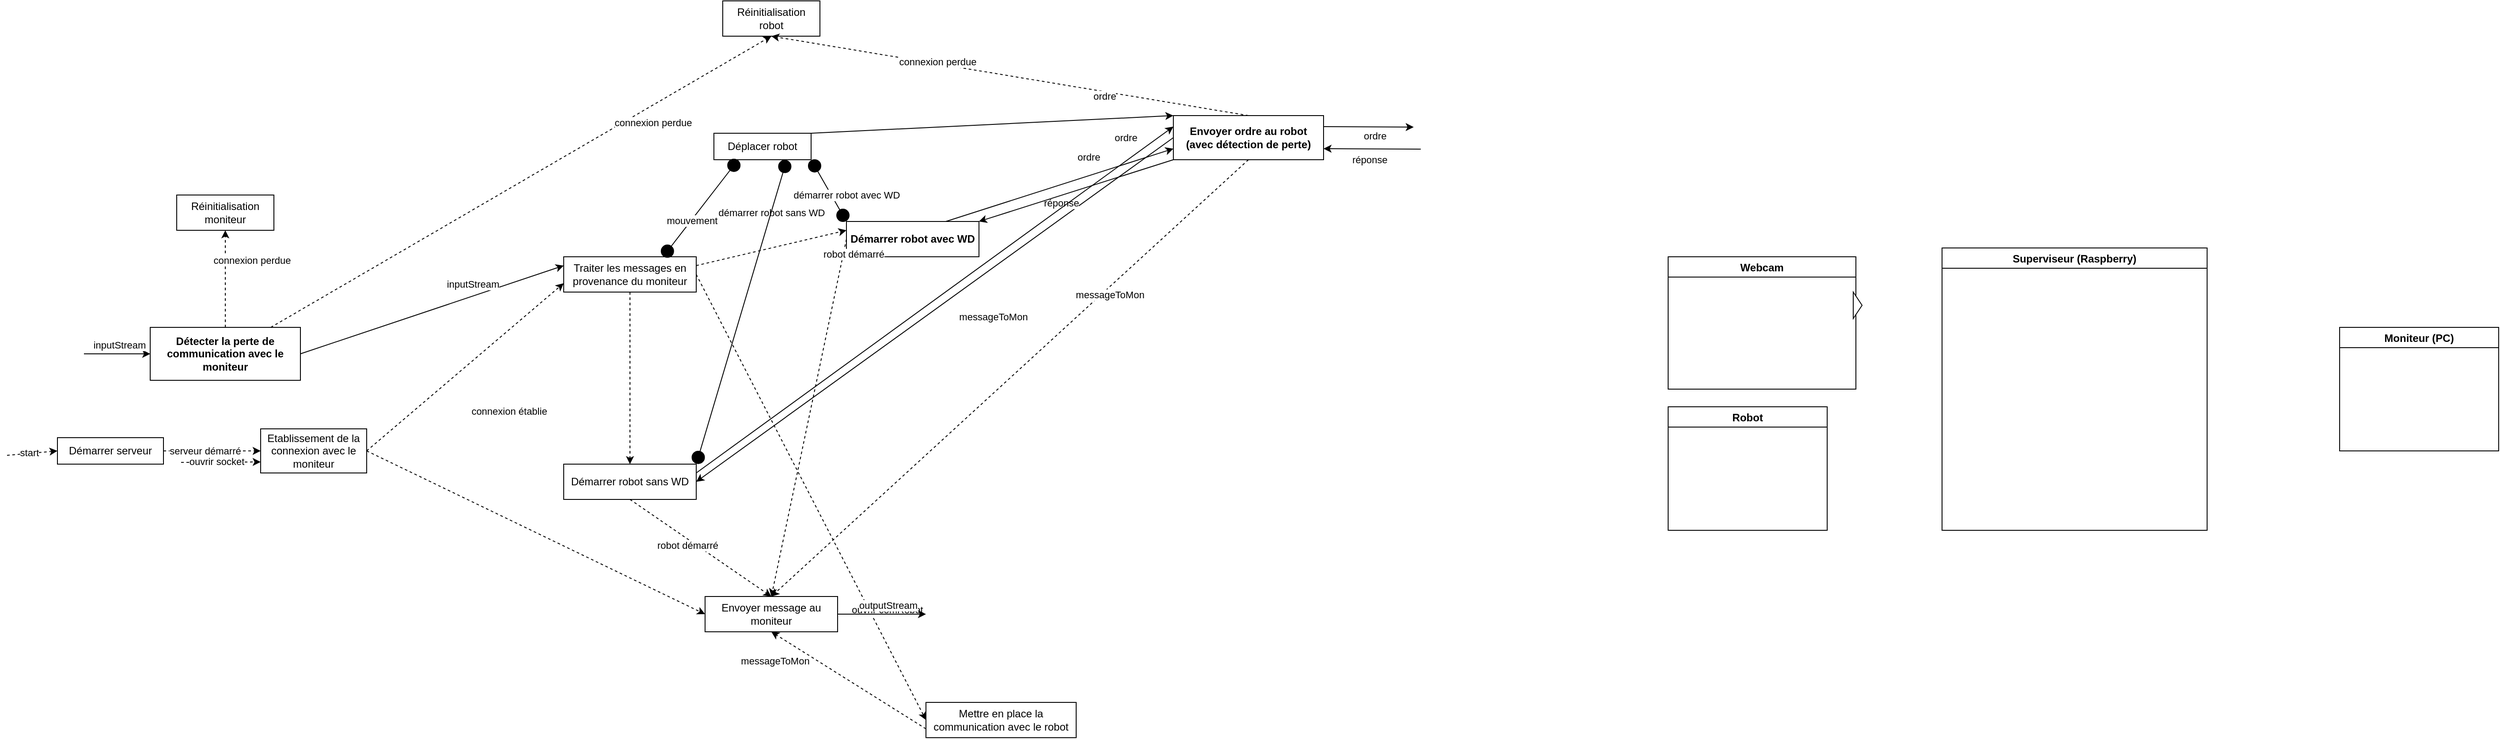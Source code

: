 <mxfile version="16.5.3" type="github">
  <diagram id="CIw4tXAHv_-aNhbZJtuN" name="Page-1">
    <mxGraphModel dx="1466" dy="874" grid="1" gridSize="10" guides="1" tooltips="1" connect="1" arrows="1" fold="1" page="0" pageScale="1" pageWidth="827" pageHeight="1169" math="0" shadow="0">
      <root>
        <mxCell id="0" />
        <mxCell id="1" parent="0" />
        <mxCell id="5DaIw1ma8Wy_vV2Rz7nk-1" value="Démarrer serveur" style="rounded=0;whiteSpace=wrap;html=1;" parent="1" vertex="1">
          <mxGeometry x="-73" y="315" width="120" height="30" as="geometry" />
        </mxCell>
        <mxCell id="5DaIw1ma8Wy_vV2Rz7nk-2" value="Etablissement de la connexion avec le moniteur" style="rounded=0;whiteSpace=wrap;html=1;" parent="1" vertex="1">
          <mxGeometry x="157" y="305" width="120" height="50" as="geometry" />
        </mxCell>
        <mxCell id="5DaIw1ma8Wy_vV2Rz7nk-3" value="Traiter les messages en provenance du moniteur" style="rounded=0;whiteSpace=wrap;html=1;" parent="1" vertex="1">
          <mxGeometry x="500" y="110" width="150" height="40" as="geometry" />
        </mxCell>
        <mxCell id="5DaIw1ma8Wy_vV2Rz7nk-4" value="Démarrer robot sans WD" style="rounded=0;whiteSpace=wrap;html=1;" parent="1" vertex="1">
          <mxGeometry x="500" y="345" width="150" height="40" as="geometry" />
        </mxCell>
        <mxCell id="5DaIw1ma8Wy_vV2Rz7nk-5" value="Mettre en place la communication avec le robot" style="rounded=0;whiteSpace=wrap;html=1;" parent="1" vertex="1">
          <mxGeometry x="910" y="615" width="170" height="40" as="geometry" />
        </mxCell>
        <mxCell id="5DaIw1ma8Wy_vV2Rz7nk-6" value="Envoyer message au moniteur" style="rounded=0;whiteSpace=wrap;html=1;" parent="1" vertex="1">
          <mxGeometry x="660" y="495" width="150" height="40" as="geometry" />
        </mxCell>
        <mxCell id="5DaIw1ma8Wy_vV2Rz7nk-7" value="Déplacer robot" style="rounded=0;whiteSpace=wrap;html=1;" parent="1" vertex="1">
          <mxGeometry x="670" y="-30" width="110" height="30" as="geometry" />
        </mxCell>
        <mxCell id="5DaIw1ma8Wy_vV2Rz7nk-9" value="" style="html=1;labelBackgroundColor=#ffffff;startArrow=none;startFill=0;startSize=6;endArrow=classic;endFill=1;endSize=6;jettySize=auto;orthogonalLoop=1;strokeWidth=1;dashed=1;fontSize=14;rounded=0;entryX=0;entryY=0.5;entryDx=0;entryDy=0;" parent="1" target="5DaIw1ma8Wy_vV2Rz7nk-1" edge="1">
          <mxGeometry width="60" height="60" relative="1" as="geometry">
            <mxPoint x="-130" y="335" as="sourcePoint" />
            <mxPoint x="110.33" y="200" as="targetPoint" />
          </mxGeometry>
        </mxCell>
        <mxCell id="5DaIw1ma8Wy_vV2Rz7nk-10" value="start" style="edgeLabel;html=1;align=center;verticalAlign=middle;resizable=0;points=[];" parent="5DaIw1ma8Wy_vV2Rz7nk-9" vertex="1" connectable="0">
          <mxGeometry x="0.417" y="1" relative="1" as="geometry">
            <mxPoint x="-16" y="1" as="offset" />
          </mxGeometry>
        </mxCell>
        <mxCell id="5DaIw1ma8Wy_vV2Rz7nk-11" value="" style="html=1;labelBackgroundColor=#ffffff;startArrow=none;startFill=0;startSize=6;endArrow=classic;endFill=1;endSize=6;jettySize=auto;orthogonalLoop=1;strokeWidth=1;dashed=1;fontSize=14;rounded=0;entryX=0;entryY=0.5;entryDx=0;entryDy=0;exitX=1;exitY=0.5;exitDx=0;exitDy=0;" parent="1" source="5DaIw1ma8Wy_vV2Rz7nk-1" target="5DaIw1ma8Wy_vV2Rz7nk-2" edge="1">
          <mxGeometry width="60" height="60" relative="1" as="geometry">
            <mxPoint x="-119.67" y="295" as="sourcePoint" />
            <mxPoint x="-39.67" y="295" as="targetPoint" />
          </mxGeometry>
        </mxCell>
        <mxCell id="5DaIw1ma8Wy_vV2Rz7nk-12" value="serveur démarré" style="edgeLabel;html=1;align=center;verticalAlign=middle;resizable=0;points=[];" parent="5DaIw1ma8Wy_vV2Rz7nk-11" vertex="1" connectable="0">
          <mxGeometry x="0.417" y="1" relative="1" as="geometry">
            <mxPoint x="-31" y="1" as="offset" />
          </mxGeometry>
        </mxCell>
        <mxCell id="5DaIw1ma8Wy_vV2Rz7nk-13" value="" style="html=1;labelBackgroundColor=#ffffff;startArrow=none;startFill=0;startSize=6;endArrow=classic;endFill=1;endSize=6;jettySize=auto;orthogonalLoop=1;strokeWidth=1;dashed=1;fontSize=14;rounded=0;entryX=0;entryY=0.75;entryDx=0;entryDy=0;" parent="1" target="5DaIw1ma8Wy_vV2Rz7nk-2" edge="1">
          <mxGeometry width="60" height="60" relative="1" as="geometry">
            <mxPoint x="67" y="343" as="sourcePoint" />
            <mxPoint x="-29.67" y="305" as="targetPoint" />
          </mxGeometry>
        </mxCell>
        <mxCell id="5DaIw1ma8Wy_vV2Rz7nk-14" value="ouvrir socket" style="edgeLabel;html=1;align=center;verticalAlign=middle;resizable=0;points=[];" parent="5DaIw1ma8Wy_vV2Rz7nk-13" vertex="1" connectable="0">
          <mxGeometry x="0.417" y="1" relative="1" as="geometry">
            <mxPoint x="-24" as="offset" />
          </mxGeometry>
        </mxCell>
        <mxCell id="5DaIw1ma8Wy_vV2Rz7nk-15" value="" style="html=1;labelBackgroundColor=#ffffff;startArrow=none;startFill=0;startSize=6;endArrow=classic;endFill=1;endSize=6;jettySize=auto;orthogonalLoop=1;strokeWidth=1;dashed=1;fontSize=14;rounded=0;entryX=0;entryY=0.75;entryDx=0;entryDy=0;exitX=1;exitY=0.5;exitDx=0;exitDy=0;" parent="1" source="5DaIw1ma8Wy_vV2Rz7nk-2" target="5DaIw1ma8Wy_vV2Rz7nk-3" edge="1">
          <mxGeometry width="60" height="60" relative="1" as="geometry">
            <mxPoint x="510" y="400" as="sourcePoint" />
            <mxPoint x="540" y="500" as="targetPoint" />
          </mxGeometry>
        </mxCell>
        <mxCell id="5DaIw1ma8Wy_vV2Rz7nk-16" value="connexion établie" style="edgeLabel;html=1;align=center;verticalAlign=middle;resizable=0;points=[];" parent="5DaIw1ma8Wy_vV2Rz7nk-15" vertex="1" connectable="0">
          <mxGeometry x="0.417" y="1" relative="1" as="geometry">
            <mxPoint x="3" y="90" as="offset" />
          </mxGeometry>
        </mxCell>
        <mxCell id="5DaIw1ma8Wy_vV2Rz7nk-17" value="" style="html=1;labelBackgroundColor=#ffffff;startArrow=none;startFill=0;startSize=6;endArrow=classic;endFill=1;endSize=6;jettySize=auto;orthogonalLoop=1;strokeWidth=1;dashed=1;fontSize=14;rounded=0;exitX=1;exitY=0.5;exitDx=0;exitDy=0;entryX=0;entryY=0.5;entryDx=0;entryDy=0;" parent="1" source="5DaIw1ma8Wy_vV2Rz7nk-2" target="5DaIw1ma8Wy_vV2Rz7nk-6" edge="1">
          <mxGeometry width="60" height="60" relative="1" as="geometry">
            <mxPoint x="470" y="415" as="sourcePoint" />
            <mxPoint x="580" y="480" as="targetPoint" />
          </mxGeometry>
        </mxCell>
        <mxCell id="5DaIw1ma8Wy_vV2Rz7nk-19" value="" style="html=1;labelBackgroundColor=#ffffff;startArrow=none;startFill=0;startSize=6;endArrow=classic;endFill=1;endSize=6;jettySize=auto;orthogonalLoop=1;strokeWidth=1;dashed=1;fontSize=14;rounded=0;entryX=0.5;entryY=0;entryDx=0;entryDy=0;exitX=0.5;exitY=1;exitDx=0;exitDy=0;" parent="1" source="5DaIw1ma8Wy_vV2Rz7nk-3" target="5DaIw1ma8Wy_vV2Rz7nk-4" edge="1">
          <mxGeometry width="60" height="60" relative="1" as="geometry">
            <mxPoint x="480" y="425" as="sourcePoint" />
            <mxPoint x="530" y="270" as="targetPoint" />
          </mxGeometry>
        </mxCell>
        <mxCell id="5DaIw1ma8Wy_vV2Rz7nk-20" value="démarrer robot sans WD" style="edgeLabel;html=1;align=center;verticalAlign=middle;resizable=0;points=[];" parent="5DaIw1ma8Wy_vV2Rz7nk-19" vertex="1" connectable="0">
          <mxGeometry x="0.417" y="1" relative="1" as="geometry">
            <mxPoint x="159" y="-228" as="offset" />
          </mxGeometry>
        </mxCell>
        <mxCell id="5DaIw1ma8Wy_vV2Rz7nk-21" value="" style="html=1;labelBackgroundColor=#ffffff;startArrow=none;startFill=0;startSize=6;endArrow=classic;endFill=1;endSize=6;jettySize=auto;orthogonalLoop=1;strokeWidth=1;dashed=1;fontSize=14;rounded=0;entryX=0;entryY=0.5;entryDx=0;entryDy=0;exitX=1;exitY=0.5;exitDx=0;exitDy=0;" parent="1" source="5DaIw1ma8Wy_vV2Rz7nk-3" target="5DaIw1ma8Wy_vV2Rz7nk-5" edge="1">
          <mxGeometry width="60" height="60" relative="1" as="geometry">
            <mxPoint x="680.0" y="250" as="sourcePoint" />
            <mxPoint x="840" y="240" as="targetPoint" />
          </mxGeometry>
        </mxCell>
        <mxCell id="5DaIw1ma8Wy_vV2Rz7nk-22" value="ouvrir comRobot" style="edgeLabel;html=1;align=center;verticalAlign=middle;resizable=0;points=[];" parent="5DaIw1ma8Wy_vV2Rz7nk-21" vertex="1" connectable="0">
          <mxGeometry x="0.417" y="1" relative="1" as="geometry">
            <mxPoint x="31" y="22" as="offset" />
          </mxGeometry>
        </mxCell>
        <mxCell id="5DaIw1ma8Wy_vV2Rz7nk-23" value="" style="html=1;labelBackgroundColor=#ffffff;startArrow=none;startFill=0;startSize=6;endArrow=classic;endFill=1;endSize=6;jettySize=auto;orthogonalLoop=1;strokeWidth=1;dashed=1;fontSize=14;rounded=0;entryX=0.5;entryY=1;entryDx=0;entryDy=0;exitX=0;exitY=0.75;exitDx=0;exitDy=0;" parent="1" source="5DaIw1ma8Wy_vV2Rz7nk-5" target="5DaIw1ma8Wy_vV2Rz7nk-6" edge="1">
          <mxGeometry width="60" height="60" relative="1" as="geometry">
            <mxPoint x="500" y="445" as="sourcePoint" />
            <mxPoint x="550" y="290" as="targetPoint" />
          </mxGeometry>
        </mxCell>
        <mxCell id="5DaIw1ma8Wy_vV2Rz7nk-24" value="messageToMon" style="edgeLabel;html=1;align=center;verticalAlign=middle;resizable=0;points=[];" parent="5DaIw1ma8Wy_vV2Rz7nk-23" vertex="1" connectable="0">
          <mxGeometry x="0.417" y="1" relative="1" as="geometry">
            <mxPoint x="-47" as="offset" />
          </mxGeometry>
        </mxCell>
        <mxCell id="5DaIw1ma8Wy_vV2Rz7nk-25" value="" style="html=1;labelBackgroundColor=#ffffff;startArrow=none;startFill=0;startSize=6;endArrow=classic;endFill=1;endSize=6;jettySize=auto;orthogonalLoop=1;strokeWidth=1;dashed=1;fontSize=14;rounded=0;entryX=0.5;entryY=0;entryDx=0;entryDy=0;exitX=0.5;exitY=1;exitDx=0;exitDy=0;" parent="1" source="5DaIw1ma8Wy_vV2Rz7nk-4" target="5DaIw1ma8Wy_vV2Rz7nk-6" edge="1">
          <mxGeometry width="60" height="60" relative="1" as="geometry">
            <mxPoint x="510" y="455" as="sourcePoint" />
            <mxPoint x="560" y="300" as="targetPoint" />
          </mxGeometry>
        </mxCell>
        <mxCell id="5DaIw1ma8Wy_vV2Rz7nk-28" value="" style="endArrow=classic;html=1;rounded=0;entryX=0;entryY=0.5;entryDx=0;entryDy=0;" parent="1" target="5DaIw1ma8Wy_vV2Rz7nk-59" edge="1">
          <mxGeometry width="50" height="50" relative="1" as="geometry">
            <mxPoint x="-43" y="220" as="sourcePoint" />
            <mxPoint x="227" y="270" as="targetPoint" />
          </mxGeometry>
        </mxCell>
        <mxCell id="5DaIw1ma8Wy_vV2Rz7nk-29" value="inputStream" style="edgeLabel;html=1;align=center;verticalAlign=middle;resizable=0;points=[];" parent="5DaIw1ma8Wy_vV2Rz7nk-28" vertex="1" connectable="0">
          <mxGeometry x="0.396" y="2" relative="1" as="geometry">
            <mxPoint x="-13" y="-8" as="offset" />
          </mxGeometry>
        </mxCell>
        <mxCell id="5DaIw1ma8Wy_vV2Rz7nk-33" value="" style="startArrow=circle;endArrow=circle;html=1;rounded=0;exitX=1;exitY=0;exitDx=0;exitDy=0;entryX=0.75;entryY=1;entryDx=0;entryDy=0;" parent="1" source="5DaIw1ma8Wy_vV2Rz7nk-4" target="5DaIw1ma8Wy_vV2Rz7nk-7" edge="1">
          <mxGeometry width="50" height="50" relative="1" as="geometry">
            <mxPoint x="770" y="180.0" as="sourcePoint" />
            <mxPoint x="740" y="90" as="targetPoint" />
          </mxGeometry>
        </mxCell>
        <mxCell id="5DaIw1ma8Wy_vV2Rz7nk-34" value="robot démarré" style="edgeLabel;html=1;align=center;verticalAlign=middle;resizable=0;points=[];" parent="5DaIw1ma8Wy_vV2Rz7nk-33" vertex="1" connectable="0">
          <mxGeometry x="-0.247" relative="1" as="geometry">
            <mxPoint x="-49" y="222" as="offset" />
          </mxGeometry>
        </mxCell>
        <mxCell id="5DaIw1ma8Wy_vV2Rz7nk-30" value="" style="startArrow=circle;endArrow=circle;html=1;rounded=0;exitX=0.75;exitY=0;exitDx=0;exitDy=0;entryX=0.25;entryY=1;entryDx=0;entryDy=0;" parent="1" source="5DaIw1ma8Wy_vV2Rz7nk-3" target="5DaIw1ma8Wy_vV2Rz7nk-7" edge="1">
          <mxGeometry width="50" height="50" relative="1" as="geometry">
            <mxPoint x="640" y="200" as="sourcePoint" />
            <mxPoint x="750" y="-80" as="targetPoint" />
          </mxGeometry>
        </mxCell>
        <mxCell id="5DaIw1ma8Wy_vV2Rz7nk-32" value="mouvement" style="edgeLabel;html=1;align=center;verticalAlign=middle;resizable=0;points=[];" parent="5DaIw1ma8Wy_vV2Rz7nk-30" vertex="1" connectable="0">
          <mxGeometry x="-0.247" relative="1" as="geometry">
            <mxPoint as="offset" />
          </mxGeometry>
        </mxCell>
        <mxCell id="5DaIw1ma8Wy_vV2Rz7nk-35" value="" style="endArrow=classic;html=1;rounded=0;exitX=1;exitY=0.5;exitDx=0;exitDy=0;" parent="1" source="5DaIw1ma8Wy_vV2Rz7nk-6" edge="1">
          <mxGeometry width="50" height="50" relative="1" as="geometry">
            <mxPoint x="850" y="460.0" as="sourcePoint" />
            <mxPoint x="910" y="515" as="targetPoint" />
          </mxGeometry>
        </mxCell>
        <mxCell id="5DaIw1ma8Wy_vV2Rz7nk-36" value="outputStream" style="edgeLabel;html=1;align=center;verticalAlign=middle;resizable=0;points=[];" parent="5DaIw1ma8Wy_vV2Rz7nk-35" vertex="1" connectable="0">
          <mxGeometry x="0.396" y="2" relative="1" as="geometry">
            <mxPoint x="-13" y="-8" as="offset" />
          </mxGeometry>
        </mxCell>
        <mxCell id="5DaIw1ma8Wy_vV2Rz7nk-47" value="" style="endArrow=classic;html=1;rounded=0;entryX=1;entryY=0.5;entryDx=0;entryDy=0;exitX=0;exitY=0.5;exitDx=0;exitDy=0;" parent="1" source="5DaIw1ma8Wy_vV2Rz7nk-66" target="5DaIw1ma8Wy_vV2Rz7nk-4" edge="1">
          <mxGeometry width="50" height="50" relative="1" as="geometry">
            <mxPoint x="1030" y="45.0" as="sourcePoint" />
            <mxPoint x="1010" y="349.57" as="targetPoint" />
          </mxGeometry>
        </mxCell>
        <mxCell id="5DaIw1ma8Wy_vV2Rz7nk-48" value="réponse" style="edgeLabel;html=1;align=center;verticalAlign=middle;resizable=0;points=[];" parent="5DaIw1ma8Wy_vV2Rz7nk-47" vertex="1" connectable="0">
          <mxGeometry x="0.694" y="-4" relative="1" as="geometry">
            <mxPoint x="332" y="-253" as="offset" />
          </mxGeometry>
        </mxCell>
        <mxCell id="5DaIw1ma8Wy_vV2Rz7nk-59" value="&lt;b&gt;Détecter la perte de communication avec le moniteur&lt;/b&gt;" style="rounded=0;whiteSpace=wrap;html=1;" parent="1" vertex="1">
          <mxGeometry x="32" y="190" width="170" height="60" as="geometry" />
        </mxCell>
        <mxCell id="5DaIw1ma8Wy_vV2Rz7nk-60" value="" style="endArrow=classic;html=1;rounded=0;entryX=0;entryY=0.25;entryDx=0;entryDy=0;exitX=1;exitY=0.5;exitDx=0;exitDy=0;" parent="1" source="5DaIw1ma8Wy_vV2Rz7nk-59" target="5DaIw1ma8Wy_vV2Rz7nk-3" edge="1">
          <mxGeometry width="50" height="50" relative="1" as="geometry">
            <mxPoint x="230" y="190.0" as="sourcePoint" />
            <mxPoint x="322.5" y="190.0" as="targetPoint" />
          </mxGeometry>
        </mxCell>
        <mxCell id="5DaIw1ma8Wy_vV2Rz7nk-61" value="inputStream" style="edgeLabel;html=1;align=center;verticalAlign=middle;resizable=0;points=[];" parent="5DaIw1ma8Wy_vV2Rz7nk-60" vertex="1" connectable="0">
          <mxGeometry x="0.396" y="2" relative="1" as="geometry">
            <mxPoint x="-13" y="-8" as="offset" />
          </mxGeometry>
        </mxCell>
        <mxCell id="5DaIw1ma8Wy_vV2Rz7nk-66" value="&lt;div&gt;&lt;b&gt;Envoyer ordre au robot&lt;/b&gt;&lt;/div&gt;&lt;div&gt;&lt;b&gt;(avec détection de perte)&lt;br&gt;&lt;/b&gt;&lt;/div&gt;" style="rounded=0;whiteSpace=wrap;html=1;" parent="1" vertex="1">
          <mxGeometry x="1190" y="-50" width="170" height="50" as="geometry" />
        </mxCell>
        <mxCell id="5DaIw1ma8Wy_vV2Rz7nk-67" value="" style="endArrow=classic;html=1;rounded=0;exitX=1;exitY=0.25;exitDx=0;exitDy=0;" parent="1" source="5DaIw1ma8Wy_vV2Rz7nk-66" edge="1">
          <mxGeometry width="50" height="50" relative="1" as="geometry">
            <mxPoint x="1240" y="-2.5" as="sourcePoint" />
            <mxPoint x="1462" y="-37" as="targetPoint" />
          </mxGeometry>
        </mxCell>
        <mxCell id="5DaIw1ma8Wy_vV2Rz7nk-68" value="ordre" style="edgeLabel;html=1;align=center;verticalAlign=middle;resizable=0;points=[];" parent="5DaIw1ma8Wy_vV2Rz7nk-67" vertex="1" connectable="0">
          <mxGeometry x="0.694" y="-4" relative="1" as="geometry">
            <mxPoint x="-29" y="6" as="offset" />
          </mxGeometry>
        </mxCell>
        <mxCell id="5DaIw1ma8Wy_vV2Rz7nk-69" value="" style="endArrow=classic;html=1;rounded=0;entryX=1;entryY=0.75;entryDx=0;entryDy=0;" parent="1" target="5DaIw1ma8Wy_vV2Rz7nk-66" edge="1">
          <mxGeometry width="50" height="50" relative="1" as="geometry">
            <mxPoint x="1470" y="-12" as="sourcePoint" />
            <mxPoint x="970" y="340.0" as="targetPoint" />
          </mxGeometry>
        </mxCell>
        <mxCell id="5DaIw1ma8Wy_vV2Rz7nk-71" value="réponse" style="edgeLabel;html=1;align=center;verticalAlign=middle;resizable=0;points=[];" parent="5DaIw1ma8Wy_vV2Rz7nk-69" vertex="1" connectable="0">
          <mxGeometry x="-0.4" y="2" relative="1" as="geometry">
            <mxPoint x="-25" y="10" as="offset" />
          </mxGeometry>
        </mxCell>
        <mxCell id="5DaIw1ma8Wy_vV2Rz7nk-73" value="" style="html=1;labelBackgroundColor=#ffffff;startArrow=none;startFill=0;startSize=6;endArrow=classic;endFill=1;endSize=6;jettySize=auto;orthogonalLoop=1;strokeWidth=1;dashed=1;fontSize=14;rounded=0;entryX=0.5;entryY=0;entryDx=0;entryDy=0;exitX=0.5;exitY=1;exitDx=0;exitDy=0;" parent="1" source="5DaIw1ma8Wy_vV2Rz7nk-66" target="5DaIw1ma8Wy_vV2Rz7nk-6" edge="1">
          <mxGeometry width="60" height="60" relative="1" as="geometry">
            <mxPoint x="987.5" y="370.0" as="sourcePoint" />
            <mxPoint x="630" y="440.0" as="targetPoint" />
          </mxGeometry>
        </mxCell>
        <mxCell id="5DaIw1ma8Wy_vV2Rz7nk-74" value="messageToMon" style="edgeLabel;html=1;align=center;verticalAlign=middle;resizable=0;points=[];" parent="5DaIw1ma8Wy_vV2Rz7nk-73" vertex="1" connectable="0">
          <mxGeometry x="0.417" y="1" relative="1" as="geometry">
            <mxPoint x="225" y="-199" as="offset" />
          </mxGeometry>
        </mxCell>
        <mxCell id="5DaIw1ma8Wy_vV2Rz7nk-75" value="&lt;b&gt;Démarrer robot avec WD&lt;/b&gt;" style="rounded=0;whiteSpace=wrap;html=1;" parent="1" vertex="1">
          <mxGeometry x="820" y="70" width="150" height="40" as="geometry" />
        </mxCell>
        <mxCell id="5DaIw1ma8Wy_vV2Rz7nk-79" value="" style="endArrow=classic;html=1;rounded=0;entryX=1;entryY=0;entryDx=0;entryDy=0;exitX=0;exitY=1;exitDx=0;exitDy=0;" parent="1" source="5DaIw1ma8Wy_vV2Rz7nk-66" target="5DaIw1ma8Wy_vV2Rz7nk-75" edge="1">
          <mxGeometry width="50" height="50" relative="1" as="geometry">
            <mxPoint x="1000" y="-60" as="sourcePoint" />
            <mxPoint x="1050" y="-80" as="targetPoint" />
          </mxGeometry>
        </mxCell>
        <mxCell id="5DaIw1ma8Wy_vV2Rz7nk-83" value="" style="html=1;labelBackgroundColor=#ffffff;startArrow=none;startFill=0;startSize=6;endArrow=classic;endFill=1;endSize=6;jettySize=auto;orthogonalLoop=1;strokeWidth=1;dashed=1;fontSize=14;rounded=0;entryX=0.5;entryY=0;entryDx=0;entryDy=0;exitX=0;exitY=0.5;exitDx=0;exitDy=0;" parent="1" source="5DaIw1ma8Wy_vV2Rz7nk-75" target="5DaIw1ma8Wy_vV2Rz7nk-6" edge="1">
          <mxGeometry width="60" height="60" relative="1" as="geometry">
            <mxPoint x="1030" y="-80" as="sourcePoint" />
            <mxPoint x="470" y="350" as="targetPoint" />
          </mxGeometry>
        </mxCell>
        <mxCell id="5DaIw1ma8Wy_vV2Rz7nk-84" value="messageToMon" style="edgeLabel;html=1;align=center;verticalAlign=middle;resizable=0;points=[];" parent="5DaIw1ma8Wy_vV2Rz7nk-83" vertex="1" connectable="0">
          <mxGeometry x="0.417" y="1" relative="1" as="geometry">
            <mxPoint x="225" y="-199" as="offset" />
          </mxGeometry>
        </mxCell>
        <mxCell id="vuBFcLADSe_GE0QXvz3N-2" value="" style="startArrow=circle;endArrow=circle;html=1;rounded=0;exitX=0;exitY=0;exitDx=0;exitDy=0;entryX=1;entryY=1;entryDx=0;entryDy=0;" parent="1" source="5DaIw1ma8Wy_vV2Rz7nk-75" target="5DaIw1ma8Wy_vV2Rz7nk-7" edge="1">
          <mxGeometry width="50" height="50" relative="1" as="geometry">
            <mxPoint x="1248.75" y="380" as="sourcePoint" />
            <mxPoint x="1301.25" y="160" as="targetPoint" />
          </mxGeometry>
        </mxCell>
        <mxCell id="vuBFcLADSe_GE0QXvz3N-3" value="robot démarré" style="edgeLabel;html=1;align=center;verticalAlign=middle;resizable=0;points=[];" parent="vuBFcLADSe_GE0QXvz3N-2" vertex="1" connectable="0">
          <mxGeometry x="-0.247" relative="1" as="geometry">
            <mxPoint x="23" y="63" as="offset" />
          </mxGeometry>
        </mxCell>
        <mxCell id="vuBFcLADSe_GE0QXvz3N-4" value="" style="html=1;labelBackgroundColor=#ffffff;startArrow=none;startFill=0;startSize=6;endArrow=classic;endFill=1;endSize=6;jettySize=auto;orthogonalLoop=1;strokeWidth=1;dashed=1;fontSize=14;rounded=0;entryX=0;entryY=0.25;entryDx=0;entryDy=0;exitX=1;exitY=0.25;exitDx=0;exitDy=0;" parent="1" source="5DaIw1ma8Wy_vV2Rz7nk-3" target="5DaIw1ma8Wy_vV2Rz7nk-75" edge="1">
          <mxGeometry width="60" height="60" relative="1" as="geometry">
            <mxPoint x="1050" y="400" as="sourcePoint" />
            <mxPoint x="1050" y="450" as="targetPoint" />
          </mxGeometry>
        </mxCell>
        <mxCell id="vuBFcLADSe_GE0QXvz3N-5" value="démarrer robot avec WD" style="edgeLabel;html=1;align=center;verticalAlign=middle;resizable=0;points=[];" parent="vuBFcLADSe_GE0QXvz3N-4" vertex="1" connectable="0">
          <mxGeometry x="0.417" y="1" relative="1" as="geometry">
            <mxPoint x="50" y="-51" as="offset" />
          </mxGeometry>
        </mxCell>
        <mxCell id="vuBFcLADSe_GE0QXvz3N-6" value="&lt;div&gt;Réinitialisation&lt;/div&gt;&lt;div&gt;robot&lt;br&gt;&lt;/div&gt;" style="rounded=0;whiteSpace=wrap;html=1;" parent="1" vertex="1">
          <mxGeometry x="680" y="-180" width="110" height="40" as="geometry" />
        </mxCell>
        <mxCell id="vuBFcLADSe_GE0QXvz3N-7" value="" style="html=1;labelBackgroundColor=#ffffff;startArrow=none;startFill=0;startSize=6;endArrow=classic;endFill=1;endSize=6;jettySize=auto;orthogonalLoop=1;strokeWidth=1;dashed=1;fontSize=14;rounded=0;entryX=0.5;entryY=1;entryDx=0;entryDy=0;" parent="1" source="5DaIw1ma8Wy_vV2Rz7nk-59" target="vuBFcLADSe_GE0QXvz3N-6" edge="1">
          <mxGeometry width="60" height="60" relative="1" as="geometry">
            <mxPoint x="310" y="120" as="sourcePoint" />
            <mxPoint x="380" y="20" as="targetPoint" />
          </mxGeometry>
        </mxCell>
        <mxCell id="vuBFcLADSe_GE0QXvz3N-8" value="connexion perdue" style="edgeLabel;html=1;align=center;verticalAlign=middle;resizable=0;points=[];" parent="vuBFcLADSe_GE0QXvz3N-7" vertex="1" connectable="0">
          <mxGeometry x="0.417" y="1" relative="1" as="geometry">
            <mxPoint x="31" y="2" as="offset" />
          </mxGeometry>
        </mxCell>
        <mxCell id="vuBFcLADSe_GE0QXvz3N-17" value="" style="html=1;labelBackgroundColor=#ffffff;startArrow=none;startFill=0;startSize=6;endArrow=classic;endFill=1;endSize=6;jettySize=auto;orthogonalLoop=1;strokeWidth=1;dashed=1;fontSize=14;rounded=0;entryX=0.5;entryY=1;entryDx=0;entryDy=0;exitX=0.5;exitY=0;exitDx=0;exitDy=0;" parent="1" source="5DaIw1ma8Wy_vV2Rz7nk-66" target="vuBFcLADSe_GE0QXvz3N-6" edge="1">
          <mxGeometry width="60" height="60" relative="1" as="geometry">
            <mxPoint x="940.001" y="-20" as="sourcePoint" />
            <mxPoint x="1319.43" y="-340" as="targetPoint" />
          </mxGeometry>
        </mxCell>
        <mxCell id="vuBFcLADSe_GE0QXvz3N-18" value="connexion perdue" style="edgeLabel;html=1;align=center;verticalAlign=middle;resizable=0;points=[];" parent="vuBFcLADSe_GE0QXvz3N-17" vertex="1" connectable="0">
          <mxGeometry x="0.417" y="1" relative="1" as="geometry">
            <mxPoint x="31" y="2" as="offset" />
          </mxGeometry>
        </mxCell>
        <mxCell id="vuBFcLADSe_GE0QXvz3N-19" value="&lt;div&gt;Réinitialisation&lt;/div&gt;&lt;div&gt;moniteur&lt;br&gt;&lt;/div&gt;" style="rounded=0;whiteSpace=wrap;html=1;" parent="1" vertex="1">
          <mxGeometry x="62" y="40" width="110" height="40" as="geometry" />
        </mxCell>
        <mxCell id="vuBFcLADSe_GE0QXvz3N-20" value="" style="html=1;labelBackgroundColor=#ffffff;startArrow=none;startFill=0;startSize=6;endArrow=classic;endFill=1;endSize=6;jettySize=auto;orthogonalLoop=1;strokeWidth=1;dashed=1;fontSize=14;rounded=0;entryX=0.5;entryY=1;entryDx=0;entryDy=0;exitX=0.5;exitY=0;exitDx=0;exitDy=0;" parent="1" source="5DaIw1ma8Wy_vV2Rz7nk-59" target="vuBFcLADSe_GE0QXvz3N-19" edge="1">
          <mxGeometry width="60" height="60" relative="1" as="geometry">
            <mxPoint x="-39.999" y="60" as="sourcePoint" />
            <mxPoint x="339.43" y="-260" as="targetPoint" />
          </mxGeometry>
        </mxCell>
        <mxCell id="vuBFcLADSe_GE0QXvz3N-21" value="connexion perdue" style="edgeLabel;html=1;align=center;verticalAlign=middle;resizable=0;points=[];" parent="vuBFcLADSe_GE0QXvz3N-20" vertex="1" connectable="0">
          <mxGeometry x="0.417" y="1" relative="1" as="geometry">
            <mxPoint x="31" y="2" as="offset" />
          </mxGeometry>
        </mxCell>
        <mxCell id="vuBFcLADSe_GE0QXvz3N-25" value="" style="endArrow=classic;html=1;rounded=0;entryX=0;entryY=0;entryDx=0;entryDy=0;exitX=1;exitY=0;exitDx=0;exitDy=0;" parent="1" source="5DaIw1ma8Wy_vV2Rz7nk-7" target="5DaIw1ma8Wy_vV2Rz7nk-66" edge="1">
          <mxGeometry width="50" height="50" relative="1" as="geometry">
            <mxPoint x="750.0" y="-12.5" as="sourcePoint" />
            <mxPoint x="970.0" y="-50" as="targetPoint" />
          </mxGeometry>
        </mxCell>
        <mxCell id="vuBFcLADSe_GE0QXvz3N-26" value="ordre" style="edgeLabel;html=1;align=center;verticalAlign=middle;resizable=0;points=[];" parent="vuBFcLADSe_GE0QXvz3N-25" vertex="1" connectable="0">
          <mxGeometry x="0.694" y="-4" relative="1" as="geometry">
            <mxPoint x="-16" y="-29" as="offset" />
          </mxGeometry>
        </mxCell>
        <mxCell id="vuBFcLADSe_GE0QXvz3N-27" value="" style="endArrow=classic;html=1;rounded=0;entryX=0;entryY=0.25;entryDx=0;entryDy=0;exitX=1;exitY=0.25;exitDx=0;exitDy=0;" parent="1" source="5DaIw1ma8Wy_vV2Rz7nk-4" target="5DaIw1ma8Wy_vV2Rz7nk-66" edge="1">
          <mxGeometry width="50" height="50" relative="1" as="geometry">
            <mxPoint x="990.0" y="20" as="sourcePoint" />
            <mxPoint x="1210.0" y="-17.5" as="targetPoint" />
          </mxGeometry>
        </mxCell>
        <mxCell id="vuBFcLADSe_GE0QXvz3N-28" value="ordre" style="edgeLabel;html=1;align=center;verticalAlign=middle;resizable=0;points=[];" parent="vuBFcLADSe_GE0QXvz3N-27" vertex="1" connectable="0">
          <mxGeometry x="0.694" y="-4" relative="1" as="geometry">
            <mxPoint x="-16" y="-29" as="offset" />
          </mxGeometry>
        </mxCell>
        <mxCell id="vuBFcLADSe_GE0QXvz3N-29" value="" style="endArrow=classic;html=1;rounded=0;exitX=0.75;exitY=0;exitDx=0;exitDy=0;entryX=0;entryY=0.75;entryDx=0;entryDy=0;" parent="1" source="5DaIw1ma8Wy_vV2Rz7nk-75" target="5DaIw1ma8Wy_vV2Rz7nk-66" edge="1">
          <mxGeometry width="50" height="50" relative="1" as="geometry">
            <mxPoint x="1000.0" y="30" as="sourcePoint" />
            <mxPoint x="1180" as="targetPoint" />
          </mxGeometry>
        </mxCell>
        <mxCell id="vuBFcLADSe_GE0QXvz3N-30" value="ordre" style="edgeLabel;html=1;align=center;verticalAlign=middle;resizable=0;points=[];" parent="vuBFcLADSe_GE0QXvz3N-29" vertex="1" connectable="0">
          <mxGeometry x="0.694" y="-4" relative="1" as="geometry">
            <mxPoint x="-16" y="-29" as="offset" />
          </mxGeometry>
        </mxCell>
        <mxCell id="vuBFcLADSe_GE0QXvz3N-31" value="Superviseur (Raspberry)" style="swimlane;" parent="1" vertex="1">
          <mxGeometry x="2060" y="100" width="300" height="320" as="geometry" />
        </mxCell>
        <mxCell id="vuBFcLADSe_GE0QXvz3N-32" value="Robot" style="swimlane;" parent="1" vertex="1">
          <mxGeometry x="1750" y="280" width="180" height="140" as="geometry" />
        </mxCell>
        <mxCell id="vuBFcLADSe_GE0QXvz3N-33" value="Moniteur (PC)" style="swimlane;" parent="1" vertex="1">
          <mxGeometry x="2510" y="190" width="180" height="140" as="geometry" />
        </mxCell>
        <mxCell id="vuBFcLADSe_GE0QXvz3N-34" value="Webcam" style="swimlane;" parent="1" vertex="1">
          <mxGeometry x="1750" y="110" width="212.5" height="150" as="geometry" />
        </mxCell>
        <mxCell id="3-AnRMyyc1HJfs57c8gT-7" value="" style="triangle;whiteSpace=wrap;html=1;hachureGap=4;" vertex="1" parent="vuBFcLADSe_GE0QXvz3N-34">
          <mxGeometry x="209.5" y="40" width="10" height="30" as="geometry" />
        </mxCell>
      </root>
    </mxGraphModel>
  </diagram>
</mxfile>
